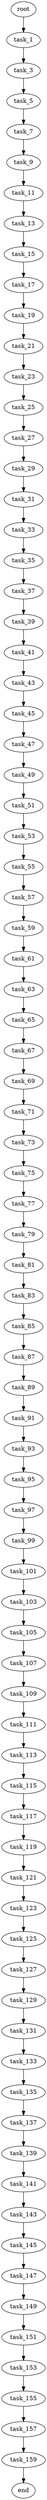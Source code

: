 digraph G {
  root [size="0.000000"];
  task_1 [size="224672460186.000000"];
  task_3 [size="782757789696.000000"];
  task_5 [size="38025231582.000000"];
  task_7 [size="68719476736.000000"];
  task_9 [size="231928233984.000000"];
  task_11 [size="6794768646.000000"];
  task_13 [size="345908650126.000000"];
  task_15 [size="28991029248.000000"];
  task_17 [size="549755813888.000000"];
  task_19 [size="137483643999.000000"];
  task_21 [size="134217728000.000000"];
  task_23 [size="121060100434.000000"];
  task_25 [size="68719476736.000000"];
  task_27 [size="4486950708.000000"];
  task_29 [size="28991029248.000000"];
  task_31 [size="151373020755.000000"];
  task_33 [size="12703035499.000000"];
  task_35 [size="25272088243.000000"];
  task_37 [size="2892163771.000000"];
  task_39 [size="1073741824000.000000"];
  task_41 [size="134217728000.000000"];
  task_43 [size="549755813888.000000"];
  task_45 [size="5278154995.000000"];
  task_47 [size="368674259106.000000"];
  task_49 [size="939976748.000000"];
  task_51 [size="96294188479.000000"];
  task_53 [size="782757789696.000000"];
  task_55 [size="135278787253.000000"];
  task_57 [size="1073741824000.000000"];
  task_59 [size="8353461097.000000"];
  task_61 [size="70719771215.000000"];
  task_63 [size="272037730716.000000"];
  task_65 [size="130767548903.000000"];
  task_67 [size="134217728000.000000"];
  task_69 [size="39108222161.000000"];
  task_71 [size="368293445632.000000"];
  task_73 [size="1169734043356.000000"];
  task_75 [size="68719476736.000000"];
  task_77 [size="8692502370.000000"];
  task_79 [size="8589934592.000000"];
  task_81 [size="15762059464.000000"];
  task_83 [size="232300361475.000000"];
  task_85 [size="75714539616.000000"];
  task_87 [size="392311849.000000"];
  task_89 [size="1012354753.000000"];
  task_91 [size="19608414291.000000"];
  task_93 [size="368293445632.000000"];
  task_95 [size="6745116412.000000"];
  task_97 [size="1419250766163.000000"];
  task_99 [size="28991029248.000000"];
  task_101 [size="28991029248.000000"];
  task_103 [size="483265534256.000000"];
  task_105 [size="285994182437.000000"];
  task_107 [size="6042834979.000000"];
  task_109 [size="1073741824000.000000"];
  task_111 [size="207374893405.000000"];
  task_113 [size="368293445632.000000"];
  task_115 [size="1073741824000.000000"];
  task_117 [size="2182058456.000000"];
  task_119 [size="541314431785.000000"];
  task_121 [size="1073741824000.000000"];
  task_123 [size="549755813888.000000"];
  task_125 [size="8290307104.000000"];
  task_127 [size="68719476736.000000"];
  task_129 [size="134217728000.000000"];
  task_131 [size="1281558038.000000"];
  task_133 [size="6602038655.000000"];
  task_135 [size="762297008064.000000"];
  task_137 [size="6311811554.000000"];
  task_139 [size="549755813888.000000"];
  task_141 [size="1073741824000.000000"];
  task_143 [size="782757789696.000000"];
  task_145 [size="368293445632.000000"];
  task_147 [size="32179415297.000000"];
  task_149 [size="8589934592.000000"];
  task_151 [size="368293445632.000000"];
  task_153 [size="269919316131.000000"];
  task_155 [size="2936123514.000000"];
  task_157 [size="613099068691.000000"];
  task_159 [size="8589934592.000000"];
  end [size="0.000000"];

  root -> task_1 [size="1.000000"];
  task_1 -> task_3 [size="301989888.000000"];
  task_3 -> task_5 [size="679477248.000000"];
  task_5 -> task_7 [size="134217728.000000"];
  task_7 -> task_9 [size="134217728.000000"];
  task_9 -> task_11 [size="301989888.000000"];
  task_11 -> task_13 [size="301989888.000000"];
  task_13 -> task_15 [size="301989888.000000"];
  task_15 -> task_17 [size="75497472.000000"];
  task_17 -> task_19 [size="536870912.000000"];
  task_19 -> task_21 [size="209715200.000000"];
  task_21 -> task_23 [size="209715200.000000"];
  task_23 -> task_25 [size="134217728.000000"];
  task_25 -> task_27 [size="134217728.000000"];
  task_27 -> task_29 [size="301989888.000000"];
  task_29 -> task_31 [size="75497472.000000"];
  task_31 -> task_33 [size="301989888.000000"];
  task_33 -> task_35 [size="209715200.000000"];
  task_35 -> task_37 [size="536870912.000000"];
  task_37 -> task_39 [size="209715200.000000"];
  task_39 -> task_41 [size="838860800.000000"];
  task_41 -> task_43 [size="209715200.000000"];
  task_43 -> task_45 [size="536870912.000000"];
  task_45 -> task_47 [size="209715200.000000"];
  task_47 -> task_49 [size="301989888.000000"];
  task_49 -> task_51 [size="33554432.000000"];
  task_51 -> task_53 [size="134217728.000000"];
  task_53 -> task_55 [size="679477248.000000"];
  task_55 -> task_57 [size="411041792.000000"];
  task_57 -> task_59 [size="838860800.000000"];
  task_59 -> task_61 [size="301989888.000000"];
  task_61 -> task_63 [size="75497472.000000"];
  task_63 -> task_65 [size="209715200.000000"];
  task_65 -> task_67 [size="209715200.000000"];
  task_67 -> task_69 [size="209715200.000000"];
  task_69 -> task_71 [size="33554432.000000"];
  task_71 -> task_73 [size="411041792.000000"];
  task_73 -> task_75 [size="838860800.000000"];
  task_75 -> task_77 [size="134217728.000000"];
  task_77 -> task_79 [size="411041792.000000"];
  task_79 -> task_81 [size="33554432.000000"];
  task_81 -> task_83 [size="838860800.000000"];
  task_83 -> task_85 [size="411041792.000000"];
  task_85 -> task_87 [size="75497472.000000"];
  task_87 -> task_89 [size="33554432.000000"];
  task_89 -> task_91 [size="33554432.000000"];
  task_91 -> task_93 [size="679477248.000000"];
  task_93 -> task_95 [size="411041792.000000"];
  task_95 -> task_97 [size="134217728.000000"];
  task_97 -> task_99 [size="838860800.000000"];
  task_99 -> task_101 [size="75497472.000000"];
  task_101 -> task_103 [size="75497472.000000"];
  task_103 -> task_105 [size="301989888.000000"];
  task_105 -> task_107 [size="209715200.000000"];
  task_107 -> task_109 [size="33554432.000000"];
  task_109 -> task_111 [size="838860800.000000"];
  task_111 -> task_113 [size="838860800.000000"];
  task_113 -> task_115 [size="411041792.000000"];
  task_115 -> task_117 [size="838860800.000000"];
  task_117 -> task_119 [size="75497472.000000"];
  task_119 -> task_121 [size="536870912.000000"];
  task_121 -> task_123 [size="838860800.000000"];
  task_123 -> task_125 [size="536870912.000000"];
  task_125 -> task_127 [size="209715200.000000"];
  task_127 -> task_129 [size="134217728.000000"];
  task_129 -> task_131 [size="209715200.000000"];
  task_131 -> task_133 [size="33554432.000000"];
  task_133 -> task_135 [size="411041792.000000"];
  task_135 -> task_137 [size="679477248.000000"];
  task_137 -> task_139 [size="536870912.000000"];
  task_139 -> task_141 [size="536870912.000000"];
  task_141 -> task_143 [size="838860800.000000"];
  task_143 -> task_145 [size="679477248.000000"];
  task_145 -> task_147 [size="411041792.000000"];
  task_147 -> task_149 [size="33554432.000000"];
  task_149 -> task_151 [size="33554432.000000"];
  task_151 -> task_153 [size="411041792.000000"];
  task_153 -> task_155 [size="301989888.000000"];
  task_155 -> task_157 [size="75497472.000000"];
  task_157 -> task_159 [size="536870912.000000"];
  task_159 -> end [size="1.000000"];
}
